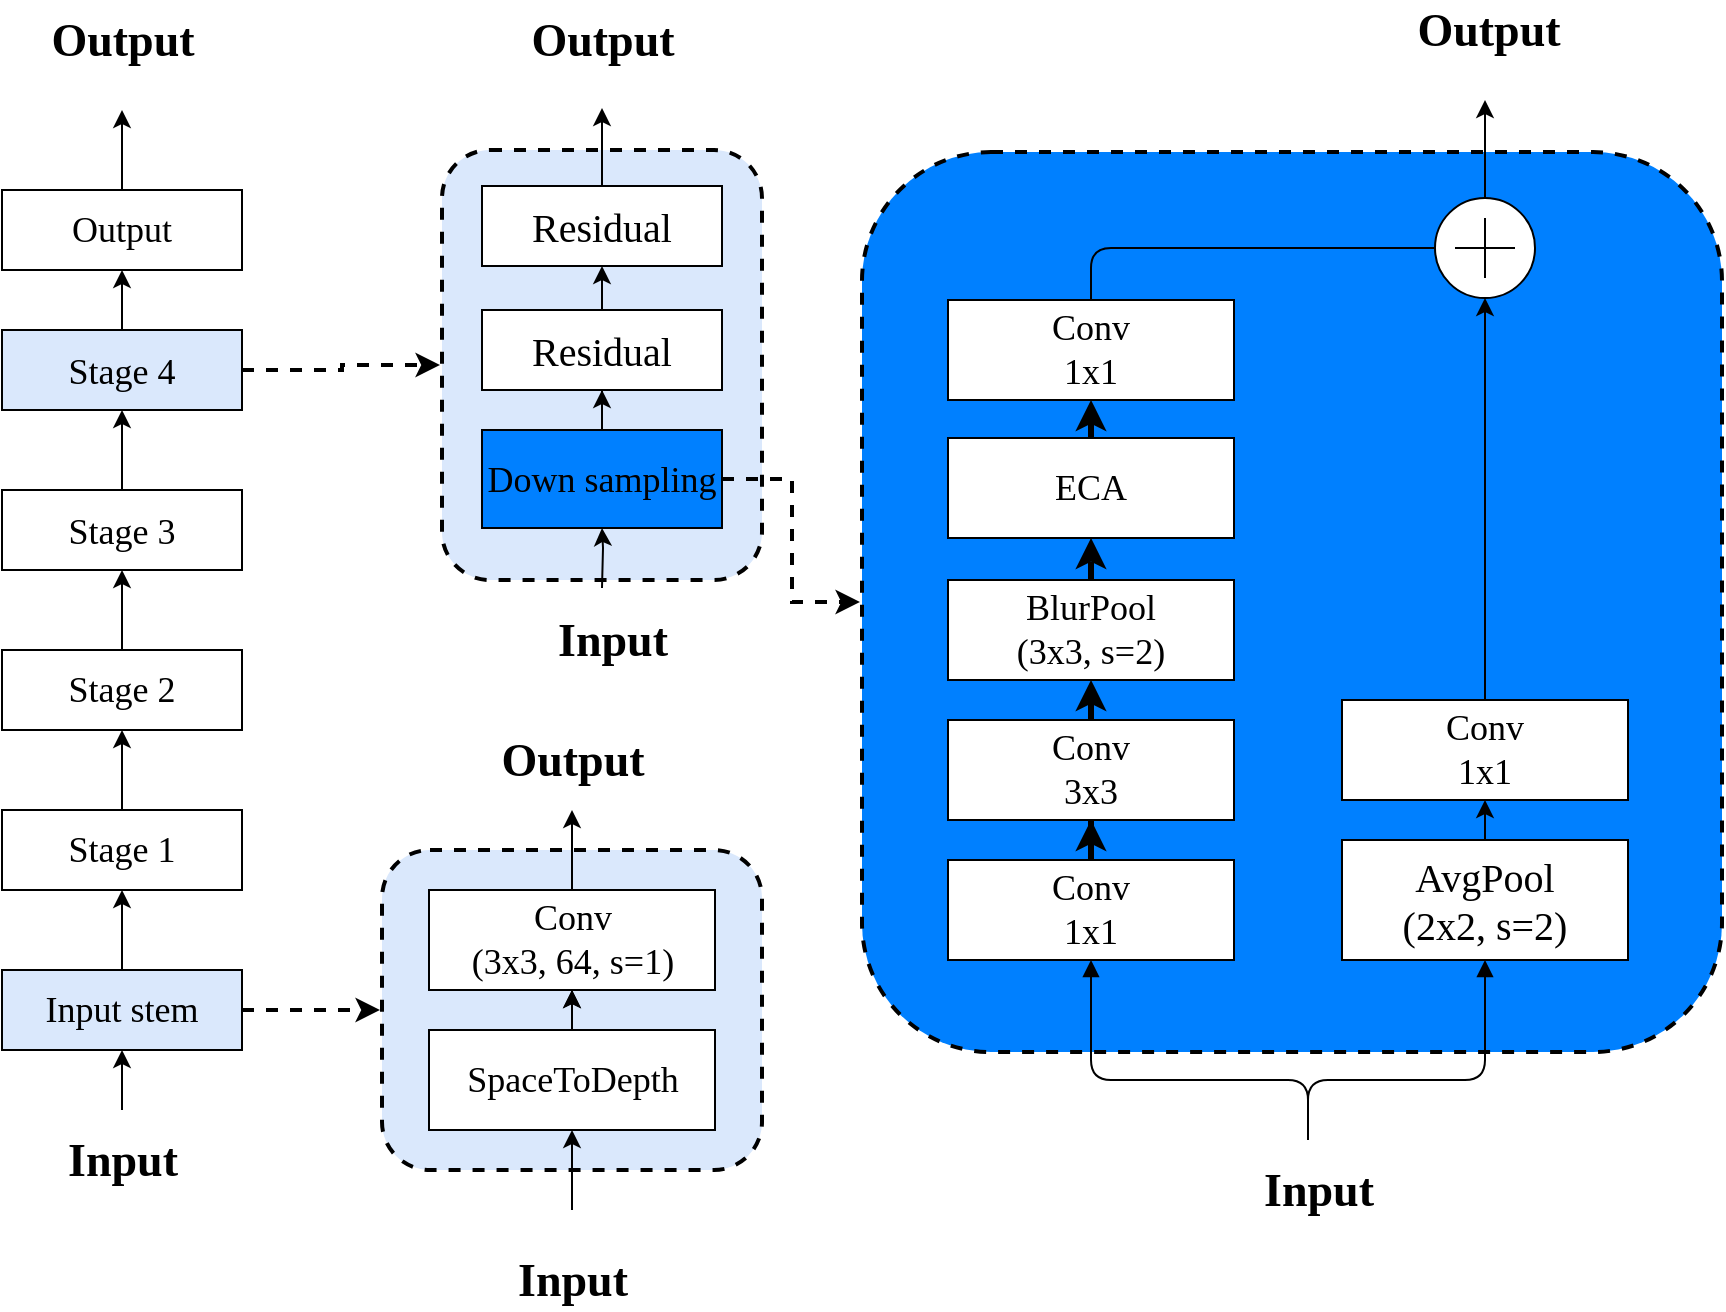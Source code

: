 <mxfile version="14.6.13" type="device"><diagram id="8gIMT-YWZHX4EBeTP9W1" name="Page-1"><mxGraphModel dx="1545" dy="1164" grid="1" gridSize="10" guides="1" tooltips="1" connect="1" arrows="1" fold="1" page="1" pageScale="1" pageWidth="827" pageHeight="1169" math="0" shadow="0"><root><mxCell id="0"/><mxCell id="1" parent="0"/><mxCell id="6grhpSTfaocXnl25WnV7-53" value="" style="whiteSpace=wrap;html=1;dashed=1;strokeWidth=2;perimeterSpacing=1;rounded=1;fillColor=#dae8fc;" vertex="1" parent="1"><mxGeometry x="1590" y="630" width="190" height="160" as="geometry"/></mxCell><mxCell id="6grhpSTfaocXnl25WnV7-54" value="" style="whiteSpace=wrap;html=1;dashed=1;strokeWidth=2;perimeterSpacing=1;rounded=1;fillColor=#0080FF;" vertex="1" parent="1"><mxGeometry x="1830" y="281" width="430" height="450" as="geometry"/></mxCell><mxCell id="6grhpSTfaocXnl25WnV7-55" value="" style="whiteSpace=wrap;html=1;fillColor=#dae8fc;dashed=1;strokeWidth=2;perimeterSpacing=1;rounded=1;" vertex="1" parent="1"><mxGeometry x="1620" y="280" width="160" height="215" as="geometry"/></mxCell><mxCell id="6grhpSTfaocXnl25WnV7-56" style="edgeStyle=orthogonalEdgeStyle;rounded=0;orthogonalLoop=1;jettySize=auto;html=1;exitX=0.5;exitY=0;exitDx=0;exitDy=0;entryX=0.5;entryY=1;entryDx=0;entryDy=0;" edge="1" parent="1" source="6grhpSTfaocXnl25WnV7-58" target="6grhpSTfaocXnl25WnV7-69"><mxGeometry relative="1" as="geometry"/></mxCell><mxCell id="6grhpSTfaocXnl25WnV7-57" style="edgeStyle=orthogonalEdgeStyle;rounded=0;orthogonalLoop=1;jettySize=auto;html=1;exitX=1;exitY=0.5;exitDx=0;exitDy=0;dashed=1;strokeWidth=2;entryX=0;entryY=0.5;entryDx=0;entryDy=0;" edge="1" parent="1" source="6grhpSTfaocXnl25WnV7-58" target="6grhpSTfaocXnl25WnV7-55"><mxGeometry relative="1" as="geometry"><mxPoint x="1641" y="390" as="targetPoint"/></mxGeometry></mxCell><mxCell id="6grhpSTfaocXnl25WnV7-58" value="&lt;font style=&quot;font-size: 18px&quot;&gt;Stage 4&lt;/font&gt;" style="rounded=0;whiteSpace=wrap;html=1;fontFamily=Verdana;fontSize=20;fillColor=#dae8fc;" vertex="1" parent="1"><mxGeometry x="1400" y="370" width="120" height="40" as="geometry"/></mxCell><mxCell id="6grhpSTfaocXnl25WnV7-59" style="edgeStyle=orthogonalEdgeStyle;rounded=0;orthogonalLoop=1;jettySize=auto;html=1;exitX=0.5;exitY=0;exitDx=0;exitDy=0;entryX=0.5;entryY=1;entryDx=0;entryDy=0;" edge="1" parent="1" source="6grhpSTfaocXnl25WnV7-60" target="6grhpSTfaocXnl25WnV7-58"><mxGeometry relative="1" as="geometry"/></mxCell><mxCell id="6grhpSTfaocXnl25WnV7-60" value="&lt;font style=&quot;font-size: 18px&quot;&gt;Stage 3&lt;/font&gt;" style="rounded=0;whiteSpace=wrap;html=1;fontSize=20;fontFamily=Verdana;" vertex="1" parent="1"><mxGeometry x="1400" y="450" width="120" height="40" as="geometry"/></mxCell><mxCell id="6grhpSTfaocXnl25WnV7-61" style="edgeStyle=orthogonalEdgeStyle;rounded=0;orthogonalLoop=1;jettySize=auto;html=1;exitX=0.5;exitY=0;exitDx=0;exitDy=0;" edge="1" parent="1" source="6grhpSTfaocXnl25WnV7-62" target="6grhpSTfaocXnl25WnV7-60"><mxGeometry relative="1" as="geometry"/></mxCell><mxCell id="6grhpSTfaocXnl25WnV7-62" value="&lt;span style=&quot;font-family: &amp;#34;verdana&amp;#34;&quot;&gt;&lt;font style=&quot;font-size: 18px&quot;&gt;Stage 2&lt;/font&gt;&lt;/span&gt;" style="rounded=0;whiteSpace=wrap;html=1;" vertex="1" parent="1"><mxGeometry x="1400" y="530" width="120" height="40" as="geometry"/></mxCell><mxCell id="6grhpSTfaocXnl25WnV7-63" style="edgeStyle=orthogonalEdgeStyle;rounded=0;orthogonalLoop=1;jettySize=auto;html=1;exitX=0.5;exitY=0;exitDx=0;exitDy=0;" edge="1" parent="1" source="6grhpSTfaocXnl25WnV7-64" target="6grhpSTfaocXnl25WnV7-62"><mxGeometry relative="1" as="geometry"/></mxCell><mxCell id="6grhpSTfaocXnl25WnV7-64" value="&lt;span style=&quot;font-family: &amp;#34;verdana&amp;#34;&quot;&gt;&lt;font style=&quot;font-size: 18px&quot;&gt;Stage 1&lt;/font&gt;&lt;/span&gt;" style="rounded=0;whiteSpace=wrap;html=1;" vertex="1" parent="1"><mxGeometry x="1400" y="610" width="120" height="40" as="geometry"/></mxCell><mxCell id="6grhpSTfaocXnl25WnV7-65" style="edgeStyle=orthogonalEdgeStyle;rounded=0;orthogonalLoop=1;jettySize=auto;html=1;exitX=0.5;exitY=0;exitDx=0;exitDy=0;" edge="1" parent="1" source="6grhpSTfaocXnl25WnV7-67" target="6grhpSTfaocXnl25WnV7-64"><mxGeometry relative="1" as="geometry"/></mxCell><mxCell id="6grhpSTfaocXnl25WnV7-66" style="edgeStyle=orthogonalEdgeStyle;rounded=0;orthogonalLoop=1;jettySize=auto;html=1;exitX=1;exitY=0.5;exitDx=0;exitDy=0;entryX=0;entryY=0.5;entryDx=0;entryDy=0;dashed=1;strokeWidth=2;" edge="1" parent="1" source="6grhpSTfaocXnl25WnV7-67" target="6grhpSTfaocXnl25WnV7-53"><mxGeometry relative="1" as="geometry"/></mxCell><mxCell id="6grhpSTfaocXnl25WnV7-67" value="&lt;span style=&quot;font-family: &amp;#34;verdana&amp;#34;&quot;&gt;&lt;font style=&quot;font-size: 18px&quot;&gt;Input stem&lt;/font&gt;&lt;/span&gt;" style="rounded=0;whiteSpace=wrap;html=1;fillColor=#dae8fc;" vertex="1" parent="1"><mxGeometry x="1400" y="690" width="120" height="40" as="geometry"/></mxCell><mxCell id="6grhpSTfaocXnl25WnV7-68" style="edgeStyle=orthogonalEdgeStyle;rounded=0;orthogonalLoop=1;jettySize=auto;html=1;exitX=0.5;exitY=0;exitDx=0;exitDy=0;" edge="1" parent="1" source="6grhpSTfaocXnl25WnV7-69"><mxGeometry relative="1" as="geometry"><mxPoint x="1460" y="260" as="targetPoint"/></mxGeometry></mxCell><mxCell id="6grhpSTfaocXnl25WnV7-69" value="&lt;font face=&quot;Verdana&quot; style=&quot;font-size: 18px&quot;&gt;Output&lt;/font&gt;" style="rounded=0;whiteSpace=wrap;html=1;" vertex="1" parent="1"><mxGeometry x="1400" y="300" width="120" height="40" as="geometry"/></mxCell><mxCell id="6grhpSTfaocXnl25WnV7-70" style="edgeStyle=orthogonalEdgeStyle;rounded=0;orthogonalLoop=1;jettySize=auto;html=1;exitX=0.5;exitY=0;exitDx=0;exitDy=0;" edge="1" parent="1" source="6grhpSTfaocXnl25WnV7-71"><mxGeometry relative="1" as="geometry"><mxPoint x="1700" y="259" as="targetPoint"/></mxGeometry></mxCell><mxCell id="6grhpSTfaocXnl25WnV7-71" value="&lt;span style=&quot;font-family: &amp;#34;verdana&amp;#34; ; font-size: 20px&quot;&gt;Residual&lt;/span&gt;" style="rounded=0;whiteSpace=wrap;html=1;" vertex="1" parent="1"><mxGeometry x="1640" y="298" width="120" height="40" as="geometry"/></mxCell><mxCell id="6grhpSTfaocXnl25WnV7-72" style="edgeStyle=orthogonalEdgeStyle;rounded=0;orthogonalLoop=1;jettySize=auto;html=1;exitX=0.5;exitY=0;exitDx=0;exitDy=0;entryX=0.5;entryY=1;entryDx=0;entryDy=0;" edge="1" parent="1" source="6grhpSTfaocXnl25WnV7-73" target="6grhpSTfaocXnl25WnV7-71"><mxGeometry relative="1" as="geometry"/></mxCell><mxCell id="6grhpSTfaocXnl25WnV7-73" value="&lt;span style=&quot;font-family: &amp;#34;verdana&amp;#34; ; font-size: 20px&quot;&gt;Residual&lt;/span&gt;" style="rounded=0;whiteSpace=wrap;html=1;" vertex="1" parent="1"><mxGeometry x="1640" y="360" width="120" height="40" as="geometry"/></mxCell><mxCell id="6grhpSTfaocXnl25WnV7-74" style="edgeStyle=orthogonalEdgeStyle;rounded=0;orthogonalLoop=1;jettySize=auto;html=1;exitX=0.5;exitY=0;exitDx=0;exitDy=0;" edge="1" parent="1" source="6grhpSTfaocXnl25WnV7-76" target="6grhpSTfaocXnl25WnV7-73"><mxGeometry relative="1" as="geometry"/></mxCell><mxCell id="6grhpSTfaocXnl25WnV7-75" style="edgeStyle=orthogonalEdgeStyle;rounded=0;orthogonalLoop=1;jettySize=auto;html=1;exitX=1;exitY=0.5;exitDx=0;exitDy=0;entryX=0;entryY=0.5;entryDx=0;entryDy=0;dashed=1;strokeWidth=2;" edge="1" parent="1" source="6grhpSTfaocXnl25WnV7-76" target="6grhpSTfaocXnl25WnV7-54"><mxGeometry relative="1" as="geometry"/></mxCell><mxCell id="6grhpSTfaocXnl25WnV7-76" value="&lt;span style=&quot;font-family: &amp;#34;verdana&amp;#34;&quot;&gt;&lt;font color=&quot;#000000&quot; style=&quot;font-size: 18px&quot;&gt;Down sampling&lt;/font&gt;&lt;/span&gt;" style="rounded=0;whiteSpace=wrap;html=1;fontColor=#ffffff;fillColor=#0080FF;fontSize=16;" vertex="1" parent="1"><mxGeometry x="1640" y="420" width="120" height="49" as="geometry"/></mxCell><mxCell id="6grhpSTfaocXnl25WnV7-77" style="edgeStyle=orthogonalEdgeStyle;rounded=0;orthogonalLoop=1;jettySize=auto;html=1;" edge="1" parent="1" target="6grhpSTfaocXnl25WnV7-76"><mxGeometry relative="1" as="geometry"><mxPoint x="1700" y="499" as="sourcePoint"/></mxGeometry></mxCell><mxCell id="6grhpSTfaocXnl25WnV7-78" style="edgeStyle=orthogonalEdgeStyle;rounded=0;orthogonalLoop=1;jettySize=auto;html=1;exitX=0.5;exitY=0;exitDx=0;exitDy=0;exitPerimeter=0;" edge="1" parent="1" source="6grhpSTfaocXnl25WnV7-79"><mxGeometry relative="1" as="geometry"><mxPoint x="2141.5" y="255" as="targetPoint"/></mxGeometry></mxCell><mxCell id="6grhpSTfaocXnl25WnV7-79" value="" style="verticalLabelPosition=bottom;shadow=0;dashed=0;align=center;html=1;verticalAlign=top;shape=mxgraph.electrical.abstract.summation_point;" vertex="1" parent="1"><mxGeometry x="2116.5" y="304" width="50" height="50" as="geometry"/></mxCell><mxCell id="6grhpSTfaocXnl25WnV7-80" value="&lt;b&gt;&lt;font style=&quot;font-size: 23px&quot;&gt;Output&lt;/font&gt;&lt;/b&gt;" style="text;html=1;align=center;verticalAlign=middle;resizable=0;points=[];autosize=1;strokeColor=none;fontSize=20;fontFamily=Verdana;" vertex="1" parent="1"><mxGeometry x="1410" y="210" width="100" height="30" as="geometry"/></mxCell><mxCell id="6grhpSTfaocXnl25WnV7-81" value="&lt;b&gt;&lt;font style=&quot;font-size: 23px&quot;&gt;Output&lt;/font&gt;&lt;/b&gt;" style="text;html=1;align=center;verticalAlign=middle;resizable=0;points=[];autosize=1;strokeColor=none;fontSize=20;fontFamily=Verdana;" vertex="1" parent="1"><mxGeometry x="1650" y="210" width="100" height="30" as="geometry"/></mxCell><mxCell id="6grhpSTfaocXnl25WnV7-82" value="&lt;b&gt;&lt;font style=&quot;font-size: 23px&quot;&gt;Output&lt;/font&gt;&lt;/b&gt;" style="text;html=1;align=center;verticalAlign=middle;resizable=0;points=[];autosize=1;strokeColor=none;fontSize=20;fontFamily=Verdana;" vertex="1" parent="1"><mxGeometry x="2093" y="205" width="100" height="30" as="geometry"/></mxCell><mxCell id="6grhpSTfaocXnl25WnV7-83" value="&lt;b&gt;&lt;font style=&quot;font-size: 23px&quot;&gt;Input&lt;/font&gt;&lt;/b&gt;" style="text;html=1;align=center;verticalAlign=middle;resizable=0;points=[];autosize=1;strokeColor=none;fontSize=20;fontFamily=Verdana;" vertex="1" parent="1"><mxGeometry x="1415" y="770" width="90" height="30" as="geometry"/></mxCell><mxCell id="6grhpSTfaocXnl25WnV7-84" value="&lt;b&gt;&lt;font style=&quot;font-size: 23px&quot;&gt;Input&lt;/font&gt;&lt;/b&gt;" style="text;html=1;align=center;verticalAlign=middle;resizable=0;points=[];autosize=1;strokeColor=none;fontSize=20;fontFamily=Verdana;" vertex="1" parent="1"><mxGeometry x="2013" y="785" width="90" height="30" as="geometry"/></mxCell><mxCell id="6grhpSTfaocXnl25WnV7-85" value="" style="endArrow=classic;html=1;" edge="1" parent="1"><mxGeometry width="50" height="50" relative="1" as="geometry"><mxPoint x="1460" y="760" as="sourcePoint"/><mxPoint x="1460" y="730" as="targetPoint"/></mxGeometry></mxCell><mxCell id="6grhpSTfaocXnl25WnV7-86" value="&lt;b&gt;&lt;font style=&quot;font-size: 23px&quot;&gt;Input&lt;/font&gt;&lt;/b&gt;" style="text;html=1;align=center;verticalAlign=middle;resizable=0;points=[];autosize=1;strokeColor=none;fontSize=20;fontFamily=Verdana;" vertex="1" parent="1"><mxGeometry x="1640" y="830" width="90" height="30" as="geometry"/></mxCell><mxCell id="6grhpSTfaocXnl25WnV7-87" value="&lt;b&gt;&lt;font style=&quot;font-size: 23px&quot;&gt;Output&lt;/font&gt;&lt;/b&gt;" style="text;html=1;align=center;verticalAlign=middle;resizable=0;points=[];autosize=1;strokeColor=none;fontSize=20;fontFamily=Verdana;" vertex="1" parent="1"><mxGeometry x="1635" y="570" width="100" height="30" as="geometry"/></mxCell><mxCell id="6grhpSTfaocXnl25WnV7-88" value="&lt;b&gt;&lt;font style=&quot;font-size: 23px&quot;&gt;Input&lt;/font&gt;&lt;/b&gt;" style="text;html=1;align=center;verticalAlign=middle;resizable=0;points=[];autosize=1;strokeColor=none;fontSize=20;fontFamily=Verdana;" vertex="1" parent="1"><mxGeometry x="1660" y="510" width="90" height="30" as="geometry"/></mxCell><mxCell id="6grhpSTfaocXnl25WnV7-89" style="edgeStyle=orthogonalEdgeStyle;rounded=0;orthogonalLoop=1;jettySize=auto;html=1;exitX=0.5;exitY=0;exitDx=0;exitDy=0;entryX=0.5;entryY=1;entryDx=0;entryDy=0;strokeWidth=1;" edge="1" parent="1" source="6grhpSTfaocXnl25WnV7-90" target="6grhpSTfaocXnl25WnV7-93"><mxGeometry relative="1" as="geometry"/></mxCell><mxCell id="6grhpSTfaocXnl25WnV7-90" value="&lt;span style=&quot;font-family: &amp;#34;verdana&amp;#34; ; font-size: 20px&quot;&gt;AvgPool&lt;br&gt;(2x2, s=2)&lt;br&gt;&lt;/span&gt;" style="rounded=0;whiteSpace=wrap;html=1;" vertex="1" parent="1"><mxGeometry x="2070" y="625" width="143" height="60" as="geometry"/></mxCell><mxCell id="6grhpSTfaocXnl25WnV7-91" value="" style="endArrow=block;html=1;endFill=1;startArrow=none;startFill=0;edgeStyle=elbowEdgeStyle;elbow=vertical;dashed=0;entryX=0.5;entryY=1;entryDx=0;entryDy=0;" edge="1" parent="1" target="6grhpSTfaocXnl25WnV7-90"><mxGeometry width="100" height="75" relative="1" as="geometry"><mxPoint x="2053" y="775" as="sourcePoint"/><mxPoint x="1870" y="765" as="targetPoint"/><Array as="points"><mxPoint x="2053" y="745"/><mxPoint x="2083" y="745"/><mxPoint x="1916" y="815"/></Array></mxGeometry></mxCell><mxCell id="6grhpSTfaocXnl25WnV7-92" style="edgeStyle=orthogonalEdgeStyle;rounded=0;orthogonalLoop=1;jettySize=auto;html=1;exitX=0.5;exitY=0;exitDx=0;exitDy=0;entryX=0.5;entryY=1;entryDx=0;entryDy=0;entryPerimeter=0;strokeWidth=1;" edge="1" parent="1" source="6grhpSTfaocXnl25WnV7-93" target="6grhpSTfaocXnl25WnV7-79"><mxGeometry relative="1" as="geometry"/></mxCell><mxCell id="6grhpSTfaocXnl25WnV7-93" value="&lt;span style=&quot;font-family: &amp;#34;verdana&amp;#34; ; font-size: 18px&quot;&gt;Conv&lt;br&gt;1x1&lt;br&gt;&lt;/span&gt;" style="rounded=0;whiteSpace=wrap;html=1;" vertex="1" parent="1"><mxGeometry x="2070" y="555" width="143" height="50" as="geometry"/></mxCell><mxCell id="6grhpSTfaocXnl25WnV7-94" value="" style="edgeStyle=orthogonalEdgeStyle;rounded=0;orthogonalLoop=1;jettySize=auto;html=1;dashed=1;strokeWidth=3;entryX=0.5;entryY=1;entryDx=0;entryDy=0;" edge="1" parent="1" source="6grhpSTfaocXnl25WnV7-95" target="6grhpSTfaocXnl25WnV7-97"><mxGeometry relative="1" as="geometry"/></mxCell><mxCell id="6grhpSTfaocXnl25WnV7-95" value="&lt;span style=&quot;font-family: &amp;#34;verdana&amp;#34; ; font-size: 18px&quot;&gt;Conv&lt;br&gt;1x1&lt;br&gt;&lt;/span&gt;" style="rounded=0;whiteSpace=wrap;html=1;" vertex="1" parent="1"><mxGeometry x="1873" y="635" width="143" height="50" as="geometry"/></mxCell><mxCell id="6grhpSTfaocXnl25WnV7-96" style="edgeStyle=orthogonalEdgeStyle;rounded=0;orthogonalLoop=1;jettySize=auto;html=1;exitX=0.5;exitY=0;exitDx=0;exitDy=0;entryX=0.5;entryY=1;entryDx=0;entryDy=0;dashed=1;strokeWidth=3;" edge="1" parent="1" source="6grhpSTfaocXnl25WnV7-97" target="6grhpSTfaocXnl25WnV7-99"><mxGeometry relative="1" as="geometry"/></mxCell><mxCell id="6grhpSTfaocXnl25WnV7-97" value="&lt;span style=&quot;font-family: &amp;#34;verdana&amp;#34; ; font-size: 18px&quot;&gt;Conv&lt;br&gt;3x3&lt;br&gt;&lt;/span&gt;" style="rounded=0;whiteSpace=wrap;html=1;" vertex="1" parent="1"><mxGeometry x="1873" y="565" width="143" height="50" as="geometry"/></mxCell><mxCell id="6grhpSTfaocXnl25WnV7-98" style="edgeStyle=orthogonalEdgeStyle;rounded=0;orthogonalLoop=1;jettySize=auto;html=1;exitX=0.5;exitY=0;exitDx=0;exitDy=0;entryX=0.5;entryY=1;entryDx=0;entryDy=0;dashed=1;strokeWidth=3;" edge="1" parent="1" source="6grhpSTfaocXnl25WnV7-99" target="6grhpSTfaocXnl25WnV7-101"><mxGeometry relative="1" as="geometry"/></mxCell><mxCell id="6grhpSTfaocXnl25WnV7-99" value="&lt;span style=&quot;font-family: &amp;#34;verdana&amp;#34; ; font-size: 18px&quot;&gt;BlurPool&lt;br&gt;(3x3, s=2)&lt;br&gt;&lt;/span&gt;" style="rounded=0;whiteSpace=wrap;html=1;" vertex="1" parent="1"><mxGeometry x="1873" y="495" width="143" height="50" as="geometry"/></mxCell><mxCell id="6grhpSTfaocXnl25WnV7-100" style="edgeStyle=orthogonalEdgeStyle;rounded=0;orthogonalLoop=1;jettySize=auto;html=1;exitX=0.5;exitY=0;exitDx=0;exitDy=0;entryX=0.5;entryY=1;entryDx=0;entryDy=0;dashed=1;strokeWidth=3;" edge="1" parent="1" source="6grhpSTfaocXnl25WnV7-101" target="6grhpSTfaocXnl25WnV7-102"><mxGeometry relative="1" as="geometry"/></mxCell><mxCell id="6grhpSTfaocXnl25WnV7-101" value="&lt;span style=&quot;font-family: &amp;#34;verdana&amp;#34; ; font-size: 18px&quot;&gt;ECA&lt;br&gt;&lt;/span&gt;" style="rounded=0;whiteSpace=wrap;html=1;" vertex="1" parent="1"><mxGeometry x="1873" y="424" width="143" height="50" as="geometry"/></mxCell><mxCell id="6grhpSTfaocXnl25WnV7-102" value="&lt;span style=&quot;font-family: &amp;#34;verdana&amp;#34; ; font-size: 18px&quot;&gt;Conv&lt;br&gt;1x1&lt;br&gt;&lt;/span&gt;" style="rounded=0;whiteSpace=wrap;html=1;" vertex="1" parent="1"><mxGeometry x="1873" y="355" width="143" height="50" as="geometry"/></mxCell><mxCell id="6grhpSTfaocXnl25WnV7-103" value="" style="endArrow=block;html=1;endFill=1;startArrow=none;startFill=0;edgeStyle=elbowEdgeStyle;elbow=vertical;dashed=0;entryX=0.5;entryY=1;entryDx=0;entryDy=0;" edge="1" parent="1" target="6grhpSTfaocXnl25WnV7-95"><mxGeometry width="100" height="75" relative="1" as="geometry"><mxPoint x="2053" y="775" as="sourcePoint"/><mxPoint x="2091.5" y="685" as="targetPoint"/><Array as="points"><mxPoint x="2003" y="745"/><mxPoint x="2033" y="745"/><mxPoint x="1866" y="815"/></Array></mxGeometry></mxCell><mxCell id="6grhpSTfaocXnl25WnV7-104" style="edgeStyle=orthogonalEdgeStyle;rounded=0;orthogonalLoop=1;jettySize=auto;html=1;exitX=0.5;exitY=0;exitDx=0;exitDy=0;strokeWidth=1;" edge="1" parent="1" source="6grhpSTfaocXnl25WnV7-105"><mxGeometry relative="1" as="geometry"><mxPoint x="1685" y="610" as="targetPoint"/></mxGeometry></mxCell><mxCell id="6grhpSTfaocXnl25WnV7-105" value="&lt;span style=&quot;font-family: &amp;#34;verdana&amp;#34; ; font-size: 18px&quot;&gt;Conv&lt;br&gt;(3x3, 64, s=1)&lt;br&gt;&lt;/span&gt;" style="rounded=0;whiteSpace=wrap;html=1;" vertex="1" parent="1"><mxGeometry x="1613.5" y="650" width="143" height="50" as="geometry"/></mxCell><mxCell id="6grhpSTfaocXnl25WnV7-106" style="edgeStyle=orthogonalEdgeStyle;rounded=0;orthogonalLoop=1;jettySize=auto;html=1;exitX=0.5;exitY=0;exitDx=0;exitDy=0;entryX=0.5;entryY=1;entryDx=0;entryDy=0;strokeWidth=1;" edge="1" parent="1" source="6grhpSTfaocXnl25WnV7-108" target="6grhpSTfaocXnl25WnV7-105"><mxGeometry relative="1" as="geometry"/></mxCell><mxCell id="6grhpSTfaocXnl25WnV7-107" value="" style="edgeStyle=orthogonalEdgeStyle;rounded=0;orthogonalLoop=1;jettySize=auto;html=1;strokeWidth=1;" edge="1" parent="1" source="6grhpSTfaocXnl25WnV7-108" target="6grhpSTfaocXnl25WnV7-105"><mxGeometry relative="1" as="geometry"/></mxCell><mxCell id="6grhpSTfaocXnl25WnV7-108" value="&lt;span style=&quot;font-family: &amp;#34;verdana&amp;#34; ; font-size: 18px&quot;&gt;SpaceToDepth&lt;br&gt;&lt;/span&gt;" style="rounded=0;whiteSpace=wrap;html=1;" vertex="1" parent="1"><mxGeometry x="1613.5" y="720" width="143" height="50" as="geometry"/></mxCell><mxCell id="6grhpSTfaocXnl25WnV7-109" value="" style="edgeStyle=elbowEdgeStyle;html=1;endArrow=none;elbow=vertical;strokeWidth=1;exitX=0.5;exitY=0;exitDx=0;exitDy=0;entryX=0;entryY=0.5;entryDx=0;entryDy=0;entryPerimeter=0;" edge="1" parent="1" source="6grhpSTfaocXnl25WnV7-102" target="6grhpSTfaocXnl25WnV7-79"><mxGeometry width="100" height="75" relative="1" as="geometry"><mxPoint x="1949" y="344" as="sourcePoint"/><mxPoint x="2049" y="269" as="targetPoint"/><Array as="points"><mxPoint x="2033" y="329"/></Array></mxGeometry></mxCell><mxCell id="6grhpSTfaocXnl25WnV7-110" value="" style="endArrow=classic;html=1;strokeWidth=1;entryX=0.5;entryY=1;entryDx=0;entryDy=0;" edge="1" parent="1" target="6grhpSTfaocXnl25WnV7-108"><mxGeometry width="50" height="50" relative="1" as="geometry"><mxPoint x="1685" y="810" as="sourcePoint"/><mxPoint x="1690" y="570" as="targetPoint"/></mxGeometry></mxCell></root></mxGraphModel></diagram></mxfile>